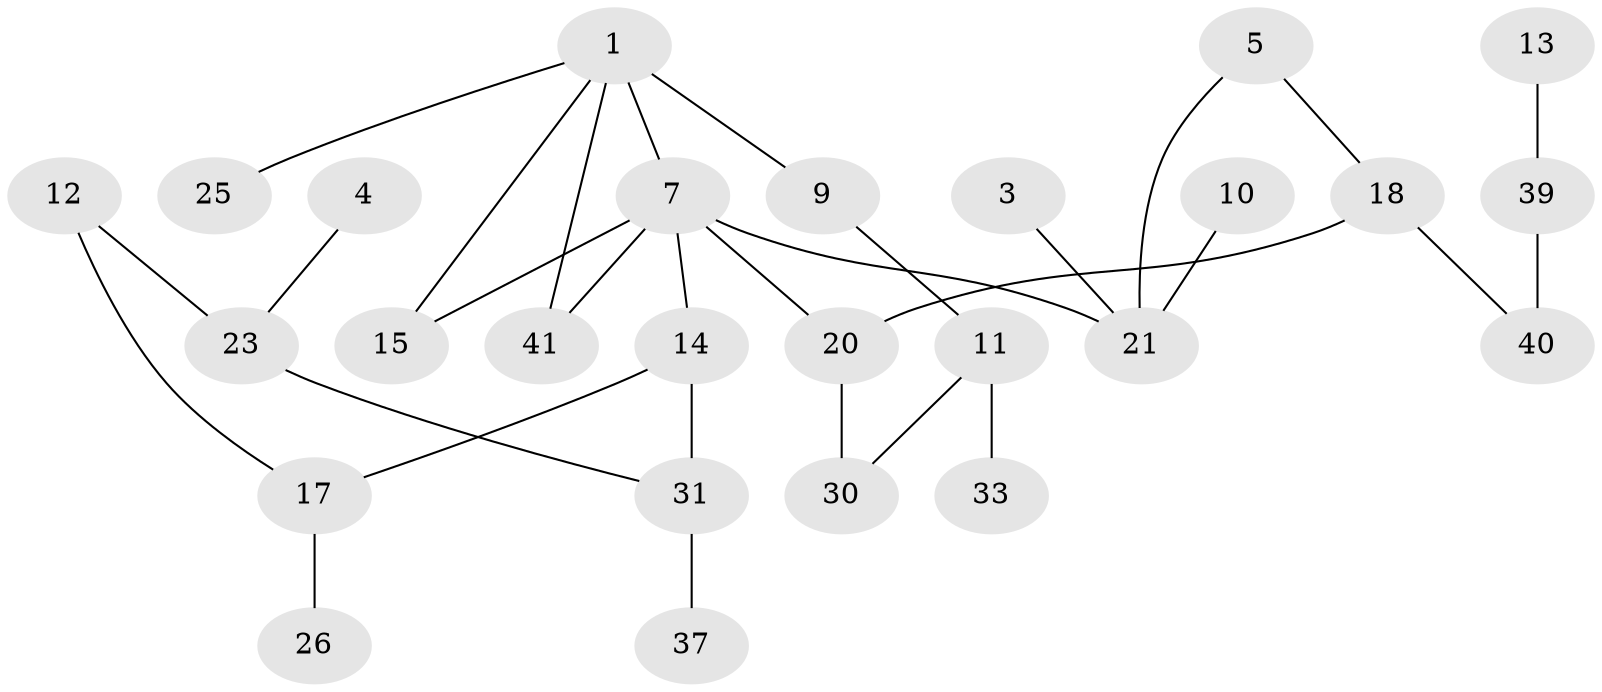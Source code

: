 // original degree distribution, {3: 0.13924050632911392, 0: 0.17721518987341772, 1: 0.2911392405063291, 2: 0.3037974683544304, 4: 0.02531645569620253, 5: 0.05063291139240506, 6: 0.012658227848101266}
// Generated by graph-tools (version 1.1) at 2025/33/03/09/25 02:33:39]
// undirected, 26 vertices, 30 edges
graph export_dot {
graph [start="1"]
  node [color=gray90,style=filled];
  1;
  3;
  4;
  5;
  7;
  9;
  10;
  11;
  12;
  13;
  14;
  15;
  17;
  18;
  20;
  21;
  23;
  25;
  26;
  30;
  31;
  33;
  37;
  39;
  40;
  41;
  1 -- 7 [weight=1.0];
  1 -- 9 [weight=2.0];
  1 -- 15 [weight=1.0];
  1 -- 25 [weight=1.0];
  1 -- 41 [weight=1.0];
  3 -- 21 [weight=1.0];
  4 -- 23 [weight=1.0];
  5 -- 18 [weight=1.0];
  5 -- 21 [weight=1.0];
  7 -- 14 [weight=1.0];
  7 -- 15 [weight=2.0];
  7 -- 20 [weight=1.0];
  7 -- 21 [weight=1.0];
  7 -- 41 [weight=1.0];
  9 -- 11 [weight=1.0];
  10 -- 21 [weight=1.0];
  11 -- 30 [weight=1.0];
  11 -- 33 [weight=1.0];
  12 -- 17 [weight=1.0];
  12 -- 23 [weight=1.0];
  13 -- 39 [weight=1.0];
  14 -- 17 [weight=1.0];
  14 -- 31 [weight=2.0];
  17 -- 26 [weight=1.0];
  18 -- 20 [weight=1.0];
  18 -- 40 [weight=1.0];
  20 -- 30 [weight=1.0];
  23 -- 31 [weight=1.0];
  31 -- 37 [weight=1.0];
  39 -- 40 [weight=3.0];
}
